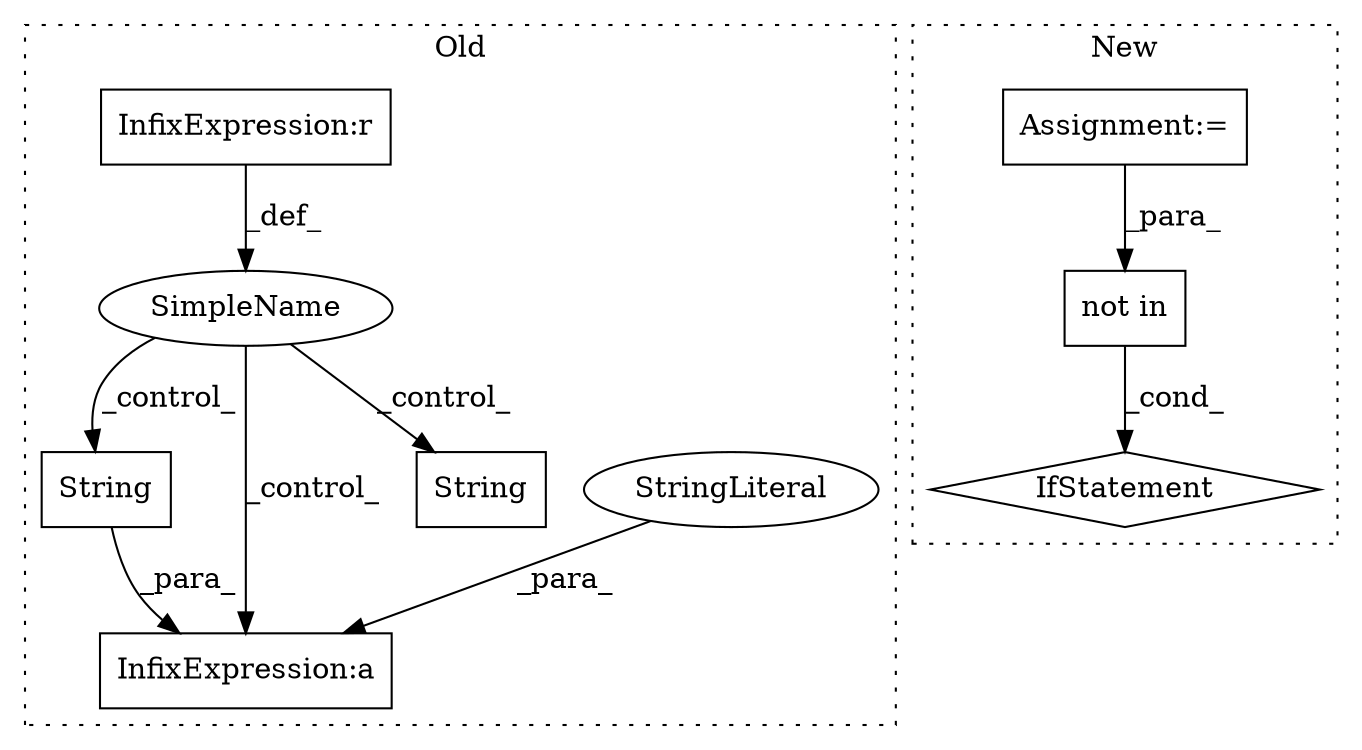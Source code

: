digraph G {
subgraph cluster0 {
1 [label="String" a="32" s="18695,18703" l="7,1" shape="box"];
5 [label="InfixExpression:a" a="27" s="18692" l="3" shape="box"];
6 [label="SimpleName" a="42" s="" l="" shape="ellipse"];
7 [label="StringLiteral" a="45" s="18673" l="19" shape="ellipse"];
8 [label="String" a="32" s="18724,18743" l="7,1" shape="box"];
9 [label="InfixExpression:r" a="27" s="18577" l="3" shape="box"];
label = "Old";
style="dotted";
}
subgraph cluster1 {
2 [label="not in" a="108" s="18335" l="46" shape="box"];
3 [label="IfStatement" a="25" s="18323,18381" l="12,2" shape="diamond"];
4 [label="Assignment:=" a="7" s="18265" l="1" shape="box"];
label = "New";
style="dotted";
}
1 -> 5 [label="_para_"];
2 -> 3 [label="_cond_"];
4 -> 2 [label="_para_"];
6 -> 1 [label="_control_"];
6 -> 8 [label="_control_"];
6 -> 5 [label="_control_"];
7 -> 5 [label="_para_"];
9 -> 6 [label="_def_"];
}